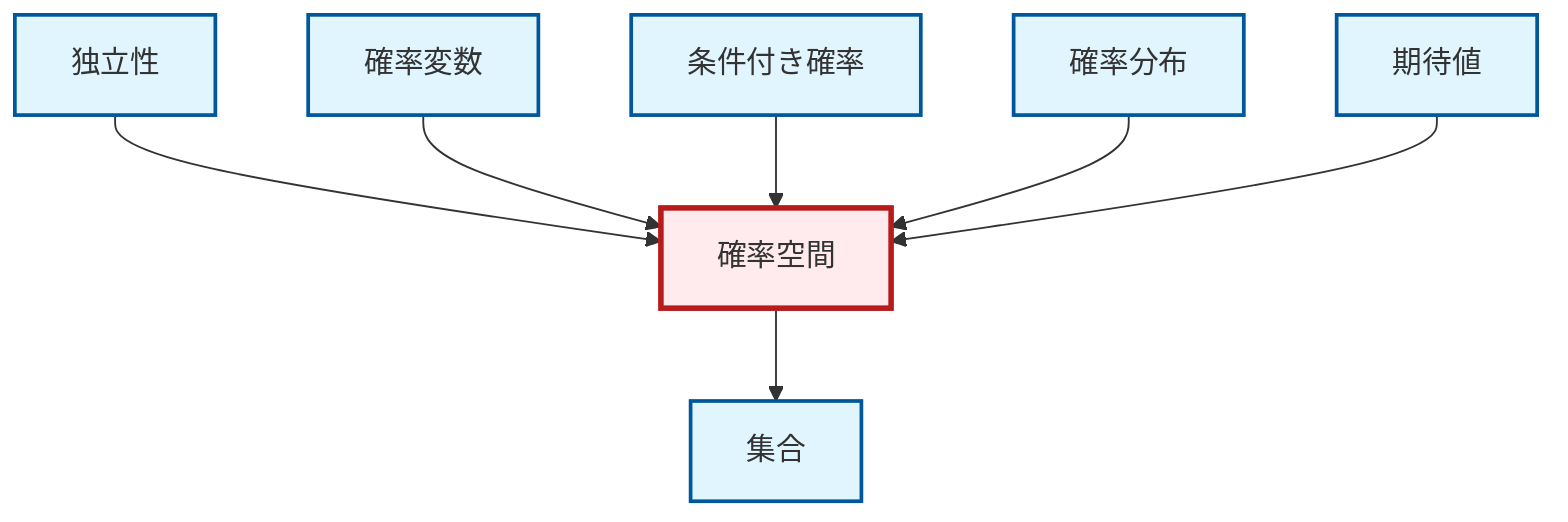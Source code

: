 graph TD
    classDef definition fill:#e1f5fe,stroke:#01579b,stroke-width:2px
    classDef theorem fill:#f3e5f5,stroke:#4a148c,stroke-width:2px
    classDef axiom fill:#fff3e0,stroke:#e65100,stroke-width:2px
    classDef example fill:#e8f5e9,stroke:#1b5e20,stroke-width:2px
    classDef current fill:#ffebee,stroke:#b71c1c,stroke-width:3px
    def-probability-space["確率空間"]:::definition
    def-set["集合"]:::definition
    def-random-variable["確率変数"]:::definition
    def-expectation["期待値"]:::definition
    def-independence["独立性"]:::definition
    def-conditional-probability["条件付き確率"]:::definition
    def-probability-distribution["確率分布"]:::definition
    def-independence --> def-probability-space
    def-probability-space --> def-set
    def-random-variable --> def-probability-space
    def-conditional-probability --> def-probability-space
    def-probability-distribution --> def-probability-space
    def-expectation --> def-probability-space
    class def-probability-space current